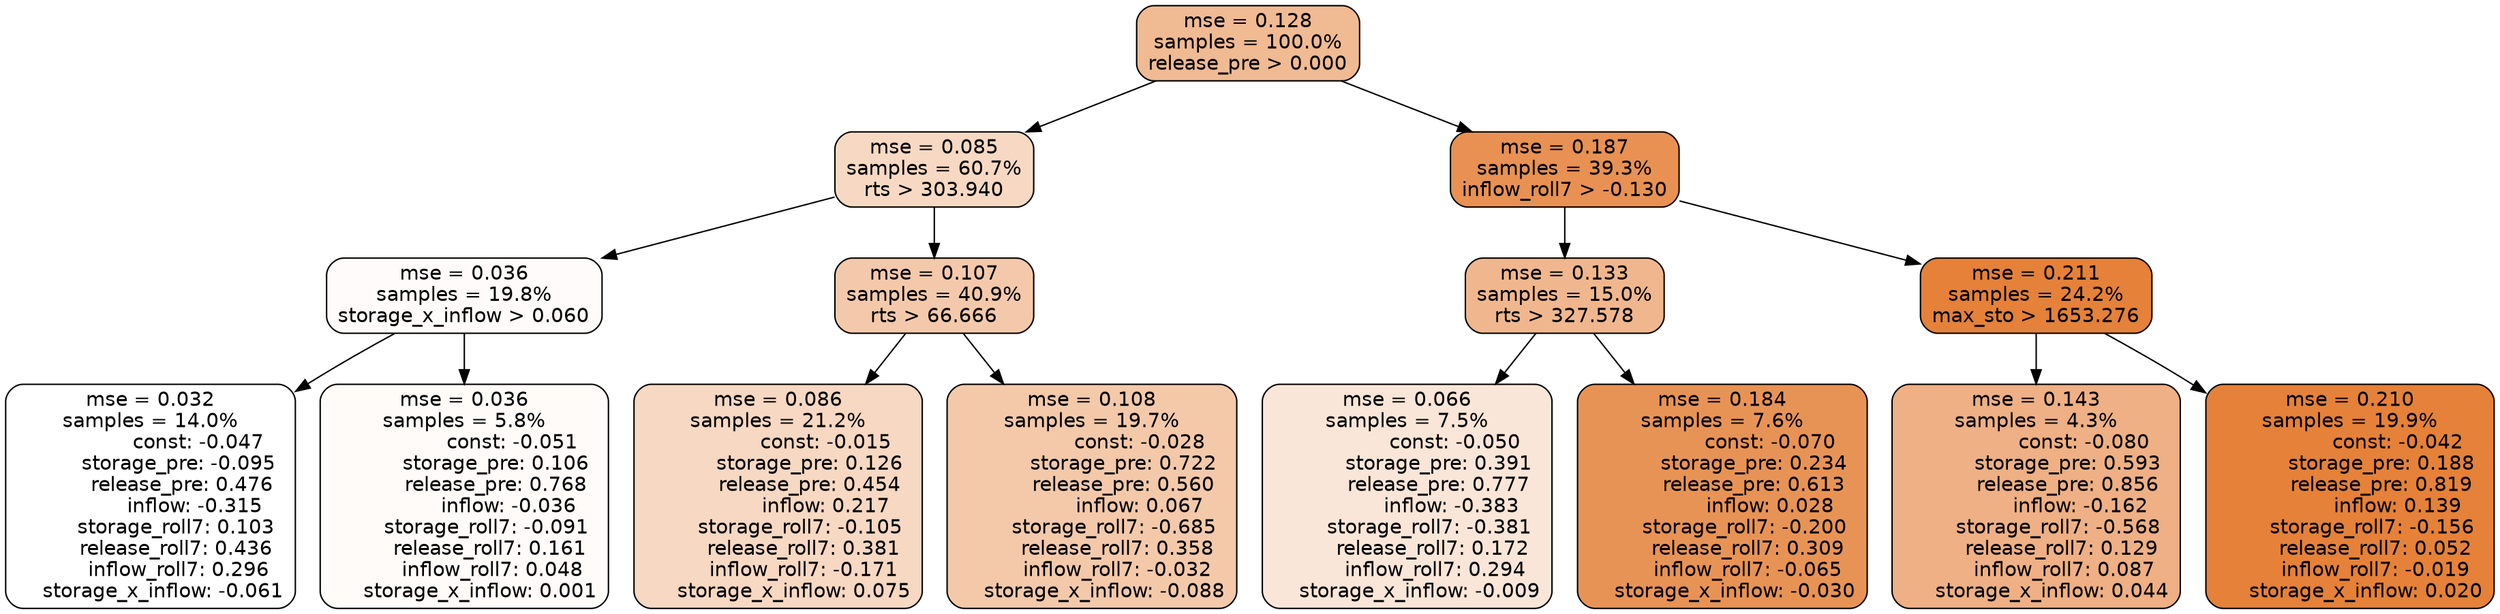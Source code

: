 digraph tree {
node [shape=rectangle, style="filled, rounded", color="black", fontname=helvetica] ;
edge [fontname=helvetica] ;
	"0" [label="mse = 0.128
samples = 100.0%
release_pre > 0.000", fillcolor="#f0ba93"]
	"1" [label="mse = 0.085
samples = 60.7%
rts > 303.940", fillcolor="#f7d9c3"]
	"8" [label="mse = 0.187
samples = 39.3%
inflow_roll7 > -0.130", fillcolor="#e89153"]
	"5" [label="mse = 0.036
samples = 19.8%
storage_x_inflow > 0.060", fillcolor="#fefbfa"]
	"2" [label="mse = 0.107
samples = 40.9%
rts > 66.666", fillcolor="#f4c9ab"]
	"9" [label="mse = 0.133
samples = 15.0%
rts > 327.578", fillcolor="#f0b78e"]
	"12" [label="mse = 0.211
samples = 24.2%
max_sto > 1653.276", fillcolor="#e58139"]
	"6" [label="mse = 0.032
samples = 14.0%
               const: -0.047
         storage_pre: -0.095
          release_pre: 0.476
              inflow: -0.315
        storage_roll7: 0.103
        release_roll7: 0.436
         inflow_roll7: 0.296
    storage_x_inflow: -0.061", fillcolor="#ffffff"]
	"7" [label="mse = 0.036
samples = 5.8%
               const: -0.051
          storage_pre: 0.106
          release_pre: 0.768
              inflow: -0.036
       storage_roll7: -0.091
        release_roll7: 0.161
         inflow_roll7: 0.048
     storage_x_inflow: 0.001", fillcolor="#fefbf9"]
	"3" [label="mse = 0.086
samples = 21.2%
               const: -0.015
          storage_pre: 0.126
          release_pre: 0.454
               inflow: 0.217
       storage_roll7: -0.105
        release_roll7: 0.381
        inflow_roll7: -0.171
     storage_x_inflow: 0.075", fillcolor="#f7d8c2"]
	"4" [label="mse = 0.108
samples = 19.7%
               const: -0.028
          storage_pre: 0.722
          release_pre: 0.560
               inflow: 0.067
       storage_roll7: -0.685
        release_roll7: 0.358
        inflow_roll7: -0.032
    storage_x_inflow: -0.088", fillcolor="#f3c9aa"]
	"11" [label="mse = 0.066
samples = 7.5%
               const: -0.050
          storage_pre: 0.391
          release_pre: 0.777
              inflow: -0.383
       storage_roll7: -0.381
        release_roll7: 0.172
         inflow_roll7: 0.294
    storage_x_inflow: -0.009", fillcolor="#f9e6d8"]
	"10" [label="mse = 0.184
samples = 7.6%
               const: -0.070
          storage_pre: 0.234
          release_pre: 0.613
               inflow: 0.028
       storage_roll7: -0.200
        release_roll7: 0.309
        inflow_roll7: -0.065
    storage_x_inflow: -0.030", fillcolor="#e89356"]
	"14" [label="mse = 0.143
samples = 4.3%
               const: -0.080
          storage_pre: 0.593
          release_pre: 0.856
              inflow: -0.162
       storage_roll7: -0.568
        release_roll7: 0.129
         inflow_roll7: 0.087
     storage_x_inflow: 0.044", fillcolor="#eeb084"]
	"13" [label="mse = 0.210
samples = 19.9%
               const: -0.042
          storage_pre: 0.188
          release_pre: 0.819
               inflow: 0.139
       storage_roll7: -0.156
        release_roll7: 0.052
        inflow_roll7: -0.019
     storage_x_inflow: 0.020", fillcolor="#e58139"]

	"0" -> "1"
	"0" -> "8"
	"1" -> "2"
	"1" -> "5"
	"8" -> "9"
	"8" -> "12"
	"5" -> "6"
	"5" -> "7"
	"2" -> "3"
	"2" -> "4"
	"9" -> "10"
	"9" -> "11"
	"12" -> "13"
	"12" -> "14"
}